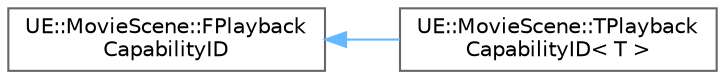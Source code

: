 digraph "Graphical Class Hierarchy"
{
 // INTERACTIVE_SVG=YES
 // LATEX_PDF_SIZE
  bgcolor="transparent";
  edge [fontname=Helvetica,fontsize=10,labelfontname=Helvetica,labelfontsize=10];
  node [fontname=Helvetica,fontsize=10,shape=box,height=0.2,width=0.4];
  rankdir="LR";
  Node0 [id="Node000000",label="UE::MovieScene::FPlayback\lCapabilityID",height=0.2,width=0.4,color="grey40", fillcolor="white", style="filled",URL="$df/d48/structUE_1_1MovieScene_1_1FPlaybackCapabilityID.html",tooltip="An identifier for a playback capability."];
  Node0 -> Node1 [id="edge9542_Node000000_Node000001",dir="back",color="steelblue1",style="solid",tooltip=" "];
  Node1 [id="Node000001",label="UE::MovieScene::TPlayback\lCapabilityID\< T \>",height=0.2,width=0.4,color="grey40", fillcolor="white", style="filled",URL="$d1/deb/structUE_1_1MovieScene_1_1TPlaybackCapabilityID.html",tooltip="A strongly-typed identifier for a specific playback capability class."];
}
